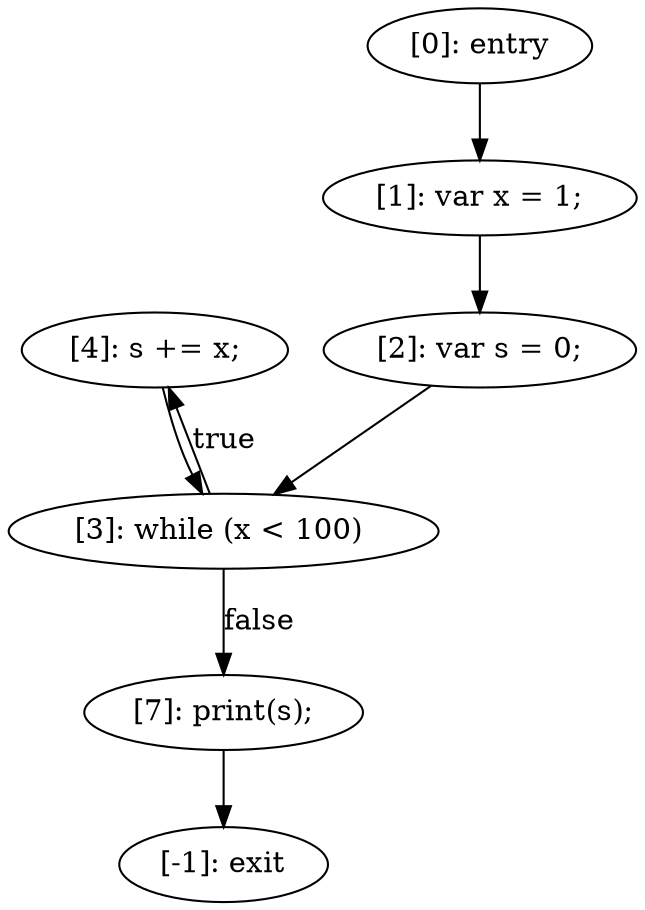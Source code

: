 digraph {
"0" [label="[4]: s += x;\n"] 
"1" [label="[1]: var x = 1;\n"] 
"2" [label="[3]: while (x < 100) "] 
"3" [label="[2]: var s = 0;\n"] 
"4" [label="[0]: entry"] 
"5" [label="[7]: print(s);\n"] 
"6" [label="[-1]: exit"] 
"0" -> "2" [label=""] 
"1" -> "3" [label=""] 
"2" -> "5" [label="false"] 
"2" -> "0" [label="true"] 
"3" -> "2" [label=""] 
"4" -> "1" [label=""] 
"5" -> "6" [label=""] 
}
